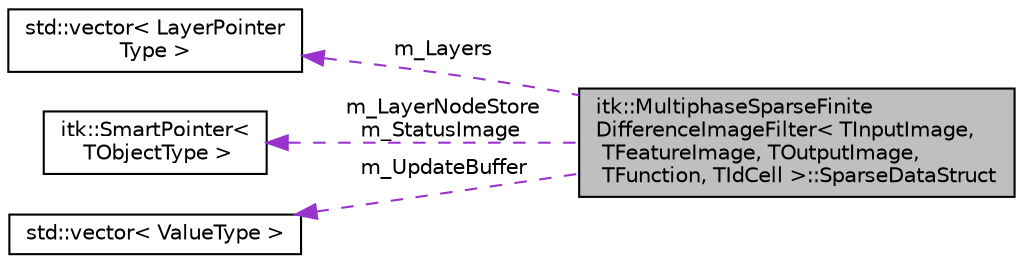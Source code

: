 digraph "itk::MultiphaseSparseFiniteDifferenceImageFilter&lt; TInputImage, TFeatureImage, TOutputImage, TFunction, TIdCell &gt;::SparseDataStruct"
{
 // LATEX_PDF_SIZE
  edge [fontname="Helvetica",fontsize="10",labelfontname="Helvetica",labelfontsize="10"];
  node [fontname="Helvetica",fontsize="10",shape=record];
  rankdir="LR";
  Node1 [label="itk::MultiphaseSparseFinite\lDifferenceImageFilter\< TInputImage,\l TFeatureImage, TOutputImage,\l TFunction, TIdCell \>::SparseDataStruct",height=0.2,width=0.4,color="black", fillcolor="grey75", style="filled", fontcolor="black",tooltip=" "];
  Node2 -> Node1 [dir="back",color="darkorchid3",fontsize="10",style="dashed",label=" m_Layers" ,fontname="Helvetica"];
  Node2 [label="std::vector\< LayerPointer\lType \>",height=0.2,width=0.4,color="black", fillcolor="white", style="filled",tooltip=" "];
  Node3 -> Node1 [dir="back",color="darkorchid3",fontsize="10",style="dashed",label=" m_LayerNodeStore\nm_StatusImage" ,fontname="Helvetica"];
  Node3 [label="itk::SmartPointer\<\l TObjectType \>",height=0.2,width=0.4,color="black", fillcolor="white", style="filled",URL="$classitk_1_1SmartPointer.html",tooltip="Implements transparent reference counting."];
  Node4 -> Node1 [dir="back",color="darkorchid3",fontsize="10",style="dashed",label=" m_UpdateBuffer" ,fontname="Helvetica"];
  Node4 [label="std::vector\< ValueType \>",height=0.2,width=0.4,color="black", fillcolor="white", style="filled",tooltip=" "];
}
